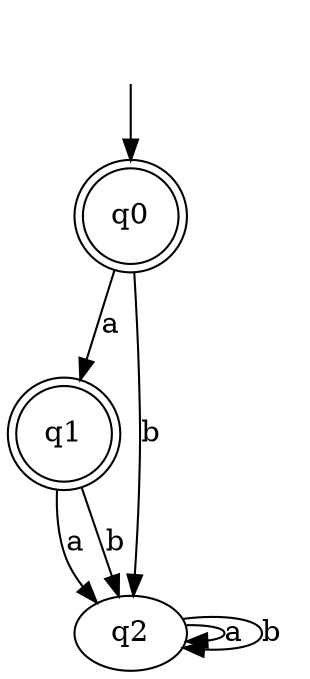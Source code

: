 digraph {
	start [style = "invis"]
	start -> "q0"
	"q0" [shape=doublecircle]
	"q1" [shape=doublecircle]
	"q0" -> "q1"
[label = "a"]	"q2"
	"q0" -> "q2"
[label = "b"]	"q1" -> "q2"
[label = "a"]	"q1" -> "q2"
[label = "b"]	"q2" -> "q2"
[label = "a"]	"q2" -> "q2"
[label = "b"]}